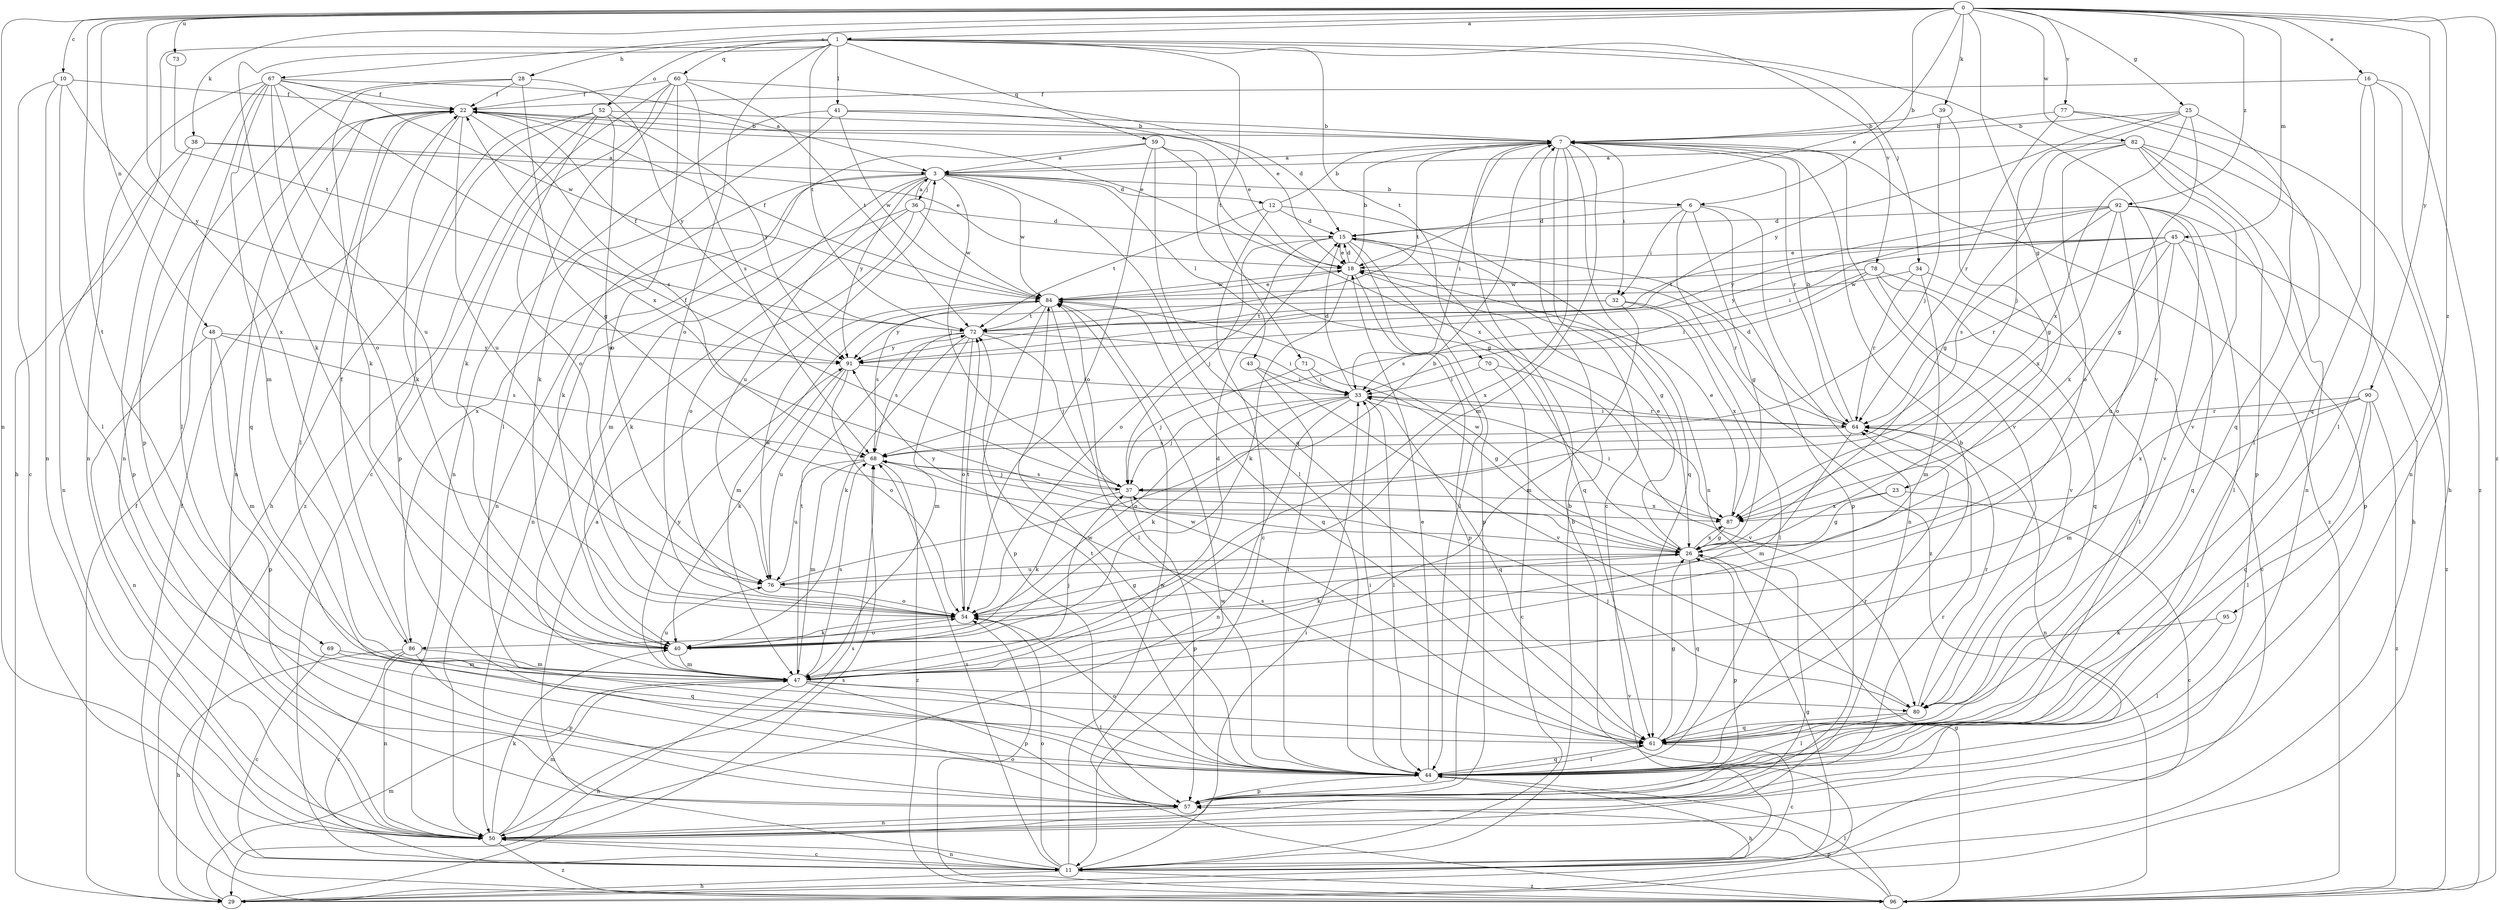 strict digraph  {
0;
1;
3;
6;
7;
10;
11;
12;
15;
16;
18;
22;
23;
25;
26;
28;
29;
32;
33;
34;
36;
37;
38;
39;
40;
41;
43;
44;
45;
47;
48;
50;
52;
54;
57;
59;
60;
61;
64;
67;
68;
69;
70;
71;
72;
73;
76;
77;
78;
80;
82;
84;
86;
87;
90;
91;
92;
95;
96;
0 -> 1  [label=a];
0 -> 6  [label=b];
0 -> 10  [label=c];
0 -> 16  [label=e];
0 -> 18  [label=e];
0 -> 23  [label=g];
0 -> 25  [label=g];
0 -> 38  [label=k];
0 -> 39  [label=k];
0 -> 45  [label=m];
0 -> 48  [label=n];
0 -> 50  [label=n];
0 -> 67  [label=s];
0 -> 69  [label=t];
0 -> 73  [label=u];
0 -> 77  [label=v];
0 -> 82  [label=w];
0 -> 86  [label=x];
0 -> 90  [label=y];
0 -> 92  [label=z];
0 -> 95  [label=z];
0 -> 96  [label=z];
1 -> 28  [label=h];
1 -> 29  [label=h];
1 -> 34  [label=j];
1 -> 40  [label=k];
1 -> 41  [label=l];
1 -> 52  [label=o];
1 -> 54  [label=o];
1 -> 59  [label=q];
1 -> 60  [label=q];
1 -> 70  [label=t];
1 -> 71  [label=t];
1 -> 72  [label=t];
1 -> 78  [label=v];
1 -> 80  [label=v];
3 -> 6  [label=b];
3 -> 12  [label=d];
3 -> 36  [label=j];
3 -> 37  [label=j];
3 -> 43  [label=l];
3 -> 44  [label=l];
3 -> 47  [label=m];
3 -> 50  [label=n];
3 -> 76  [label=u];
3 -> 84  [label=w];
3 -> 86  [label=x];
3 -> 91  [label=y];
6 -> 15  [label=d];
6 -> 26  [label=g];
6 -> 32  [label=i];
6 -> 50  [label=n];
6 -> 57  [label=p];
6 -> 96  [label=z];
7 -> 3  [label=a];
7 -> 11  [label=c];
7 -> 32  [label=i];
7 -> 33  [label=i];
7 -> 47  [label=m];
7 -> 50  [label=n];
7 -> 64  [label=r];
7 -> 72  [label=t];
7 -> 80  [label=v];
7 -> 86  [label=x];
7 -> 96  [label=z];
10 -> 11  [label=c];
10 -> 22  [label=f];
10 -> 44  [label=l];
10 -> 50  [label=n];
10 -> 91  [label=y];
11 -> 3  [label=a];
11 -> 7  [label=b];
11 -> 26  [label=g];
11 -> 29  [label=h];
11 -> 33  [label=i];
11 -> 50  [label=n];
11 -> 54  [label=o];
11 -> 68  [label=s];
11 -> 84  [label=w];
11 -> 96  [label=z];
12 -> 7  [label=b];
12 -> 11  [label=c];
12 -> 15  [label=d];
12 -> 61  [label=q];
12 -> 72  [label=t];
15 -> 18  [label=e];
15 -> 26  [label=g];
15 -> 37  [label=j];
15 -> 44  [label=l];
15 -> 54  [label=o];
15 -> 57  [label=p];
15 -> 61  [label=q];
16 -> 22  [label=f];
16 -> 29  [label=h];
16 -> 44  [label=l];
16 -> 61  [label=q];
16 -> 96  [label=z];
18 -> 7  [label=b];
18 -> 15  [label=d];
18 -> 40  [label=k];
18 -> 57  [label=p];
18 -> 64  [label=r];
18 -> 84  [label=w];
22 -> 7  [label=b];
22 -> 15  [label=d];
22 -> 18  [label=e];
22 -> 40  [label=k];
22 -> 44  [label=l];
22 -> 50  [label=n];
22 -> 61  [label=q];
22 -> 68  [label=s];
22 -> 76  [label=u];
23 -> 11  [label=c];
23 -> 26  [label=g];
23 -> 87  [label=x];
25 -> 7  [label=b];
25 -> 26  [label=g];
25 -> 37  [label=j];
25 -> 61  [label=q];
25 -> 87  [label=x];
25 -> 91  [label=y];
26 -> 18  [label=e];
26 -> 40  [label=k];
26 -> 57  [label=p];
26 -> 61  [label=q];
26 -> 76  [label=u];
26 -> 84  [label=w];
26 -> 87  [label=x];
26 -> 91  [label=y];
28 -> 22  [label=f];
28 -> 26  [label=g];
28 -> 40  [label=k];
28 -> 50  [label=n];
28 -> 91  [label=y];
29 -> 7  [label=b];
29 -> 22  [label=f];
29 -> 47  [label=m];
29 -> 68  [label=s];
32 -> 44  [label=l];
32 -> 47  [label=m];
32 -> 72  [label=t];
32 -> 87  [label=x];
32 -> 91  [label=y];
33 -> 15  [label=d];
33 -> 37  [label=j];
33 -> 40  [label=k];
33 -> 44  [label=l];
33 -> 50  [label=n];
33 -> 54  [label=o];
33 -> 61  [label=q];
33 -> 64  [label=r];
34 -> 44  [label=l];
34 -> 47  [label=m];
34 -> 64  [label=r];
34 -> 84  [label=w];
36 -> 3  [label=a];
36 -> 15  [label=d];
36 -> 40  [label=k];
36 -> 50  [label=n];
36 -> 54  [label=o];
36 -> 84  [label=w];
37 -> 22  [label=f];
37 -> 40  [label=k];
37 -> 57  [label=p];
37 -> 68  [label=s];
37 -> 87  [label=x];
38 -> 3  [label=a];
38 -> 18  [label=e];
38 -> 50  [label=n];
38 -> 57  [label=p];
39 -> 7  [label=b];
39 -> 26  [label=g];
39 -> 37  [label=j];
40 -> 47  [label=m];
40 -> 54  [label=o];
41 -> 7  [label=b];
41 -> 18  [label=e];
41 -> 40  [label=k];
41 -> 50  [label=n];
41 -> 84  [label=w];
43 -> 33  [label=i];
43 -> 44  [label=l];
43 -> 80  [label=v];
44 -> 18  [label=e];
44 -> 29  [label=h];
44 -> 33  [label=i];
44 -> 54  [label=o];
44 -> 57  [label=p];
44 -> 61  [label=q];
44 -> 64  [label=r];
44 -> 72  [label=t];
44 -> 84  [label=w];
45 -> 18  [label=e];
45 -> 61  [label=q];
45 -> 64  [label=r];
45 -> 72  [label=t];
45 -> 76  [label=u];
45 -> 87  [label=x];
45 -> 91  [label=y];
45 -> 96  [label=z];
47 -> 15  [label=d];
47 -> 29  [label=h];
47 -> 37  [label=j];
47 -> 44  [label=l];
47 -> 57  [label=p];
47 -> 68  [label=s];
47 -> 72  [label=t];
47 -> 76  [label=u];
47 -> 80  [label=v];
47 -> 91  [label=y];
48 -> 47  [label=m];
48 -> 50  [label=n];
48 -> 57  [label=p];
48 -> 68  [label=s];
48 -> 91  [label=y];
50 -> 11  [label=c];
50 -> 40  [label=k];
50 -> 47  [label=m];
50 -> 68  [label=s];
50 -> 96  [label=z];
52 -> 7  [label=b];
52 -> 29  [label=h];
52 -> 54  [label=o];
52 -> 57  [label=p];
52 -> 76  [label=u];
52 -> 91  [label=y];
52 -> 96  [label=z];
54 -> 26  [label=g];
54 -> 40  [label=k];
54 -> 72  [label=t];
57 -> 50  [label=n];
57 -> 64  [label=r];
59 -> 3  [label=a];
59 -> 26  [label=g];
59 -> 40  [label=k];
59 -> 54  [label=o];
59 -> 61  [label=q];
59 -> 87  [label=x];
60 -> 11  [label=c];
60 -> 18  [label=e];
60 -> 22  [label=f];
60 -> 40  [label=k];
60 -> 44  [label=l];
60 -> 54  [label=o];
60 -> 68  [label=s];
60 -> 72  [label=t];
61 -> 7  [label=b];
61 -> 11  [label=c];
61 -> 26  [label=g];
61 -> 44  [label=l];
61 -> 68  [label=s];
61 -> 84  [label=w];
64 -> 7  [label=b];
64 -> 15  [label=d];
64 -> 33  [label=i];
64 -> 47  [label=m];
64 -> 50  [label=n];
64 -> 68  [label=s];
67 -> 3  [label=a];
67 -> 22  [label=f];
67 -> 44  [label=l];
67 -> 47  [label=m];
67 -> 50  [label=n];
67 -> 54  [label=o];
67 -> 57  [label=p];
67 -> 76  [label=u];
67 -> 84  [label=w];
67 -> 87  [label=x];
68 -> 37  [label=j];
68 -> 47  [label=m];
68 -> 76  [label=u];
68 -> 96  [label=z];
69 -> 11  [label=c];
69 -> 47  [label=m];
69 -> 61  [label=q];
70 -> 11  [label=c];
70 -> 33  [label=i];
70 -> 80  [label=v];
71 -> 26  [label=g];
71 -> 33  [label=i];
71 -> 37  [label=j];
72 -> 22  [label=f];
72 -> 33  [label=i];
72 -> 37  [label=j];
72 -> 40  [label=k];
72 -> 47  [label=m];
72 -> 54  [label=o];
72 -> 68  [label=s];
72 -> 91  [label=y];
73 -> 72  [label=t];
76 -> 7  [label=b];
76 -> 54  [label=o];
76 -> 84  [label=w];
77 -> 7  [label=b];
77 -> 44  [label=l];
77 -> 50  [label=n];
77 -> 64  [label=r];
78 -> 11  [label=c];
78 -> 33  [label=i];
78 -> 61  [label=q];
78 -> 68  [label=s];
78 -> 80  [label=v];
78 -> 84  [label=w];
80 -> 37  [label=j];
80 -> 44  [label=l];
80 -> 61  [label=q];
80 -> 64  [label=r];
82 -> 3  [label=a];
82 -> 26  [label=g];
82 -> 29  [label=h];
82 -> 50  [label=n];
82 -> 54  [label=o];
82 -> 57  [label=p];
82 -> 80  [label=v];
84 -> 18  [label=e];
84 -> 22  [label=f];
84 -> 44  [label=l];
84 -> 47  [label=m];
84 -> 57  [label=p];
84 -> 61  [label=q];
84 -> 68  [label=s];
84 -> 72  [label=t];
86 -> 11  [label=c];
86 -> 22  [label=f];
86 -> 29  [label=h];
86 -> 47  [label=m];
86 -> 50  [label=n];
86 -> 57  [label=p];
87 -> 18  [label=e];
87 -> 26  [label=g];
87 -> 33  [label=i];
90 -> 44  [label=l];
90 -> 47  [label=m];
90 -> 61  [label=q];
90 -> 64  [label=r];
90 -> 87  [label=x];
90 -> 96  [label=z];
91 -> 33  [label=i];
91 -> 40  [label=k];
91 -> 54  [label=o];
91 -> 76  [label=u];
92 -> 15  [label=d];
92 -> 33  [label=i];
92 -> 44  [label=l];
92 -> 54  [label=o];
92 -> 57  [label=p];
92 -> 68  [label=s];
92 -> 80  [label=v];
92 -> 87  [label=x];
92 -> 91  [label=y];
95 -> 40  [label=k];
95 -> 44  [label=l];
96 -> 22  [label=f];
96 -> 26  [label=g];
96 -> 44  [label=l];
96 -> 54  [label=o];
96 -> 57  [label=p];
96 -> 84  [label=w];
}
